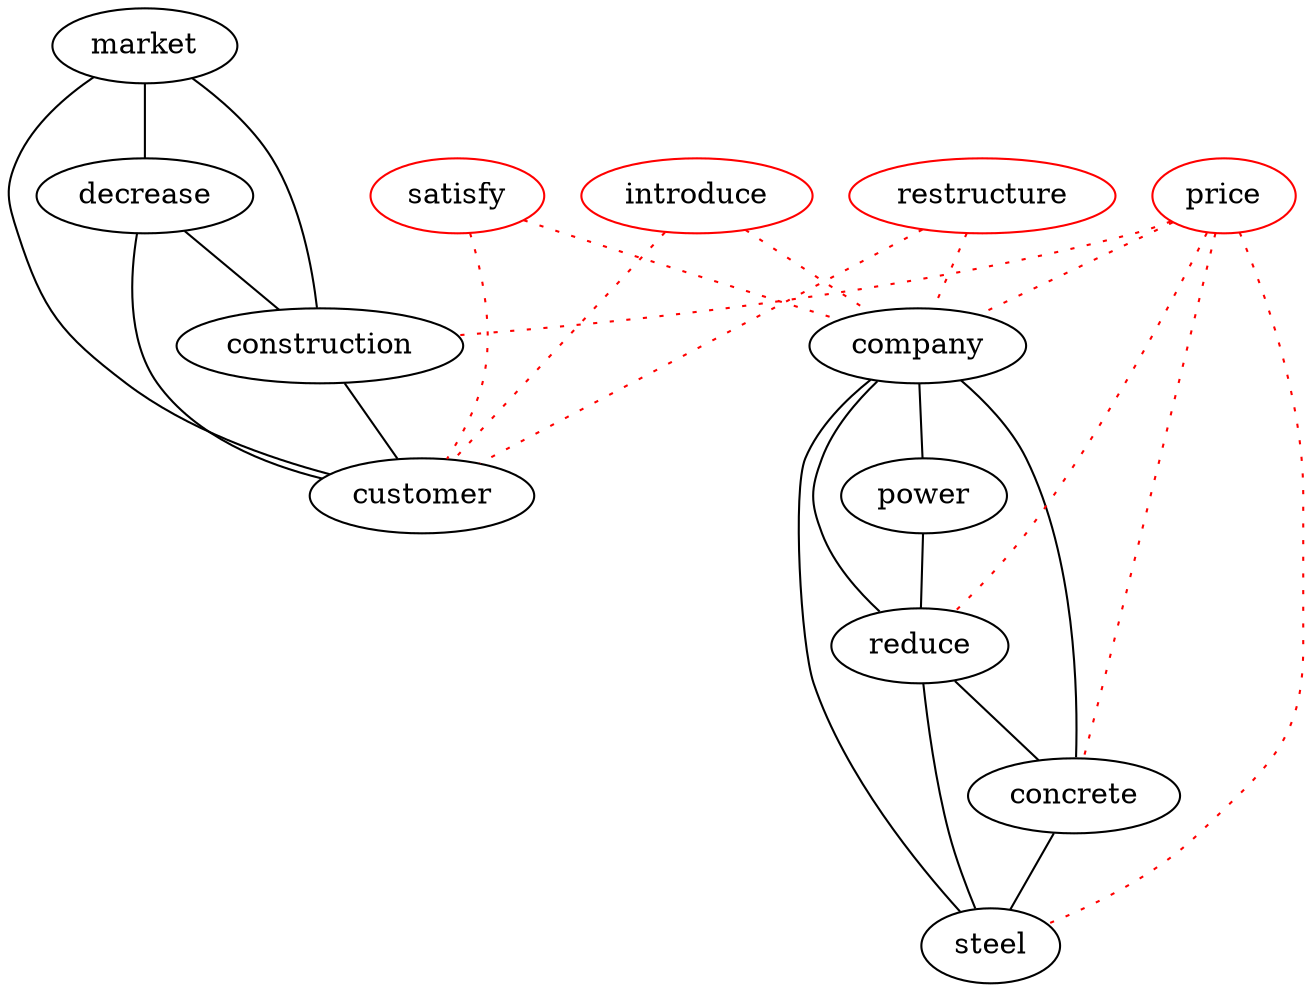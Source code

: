 graph keygraph {
graph [size="10,10"]
customer [color="black"]
construction [color="black"]
concrete [color="black"]
reduce [color="black"]
decrease [color="black"]
steel [color="black"]
company [color="black"]
market [color="black"]
power [color="black"]
satisfy [color="red"]
introduce [color="red"]
price [color="red"]
restructure [color="red"]
company--power
company--concrete
company--steel
company--reduce
power--reduce
reduce--concrete
reduce--steel
concrete--steel
market--construction
market--decrease
market--customer
decrease--construction
decrease--customer
construction--customer
introduce--customer [color="red", style="dotted"]
introduce--company [color="red", style="dotted"]
restructure--customer [color="red", style="dotted"]
restructure--company [color="red", style="dotted"]
satisfy--customer [color="red", style="dotted"]
satisfy--company [color="red", style="dotted"]
price--construction [color="red", style="dotted"]
price--concrete [color="red", style="dotted"]
price--reduce [color="red", style="dotted"]
price--steel [color="red", style="dotted"]
price--company [color="red", style="dotted"]
}
